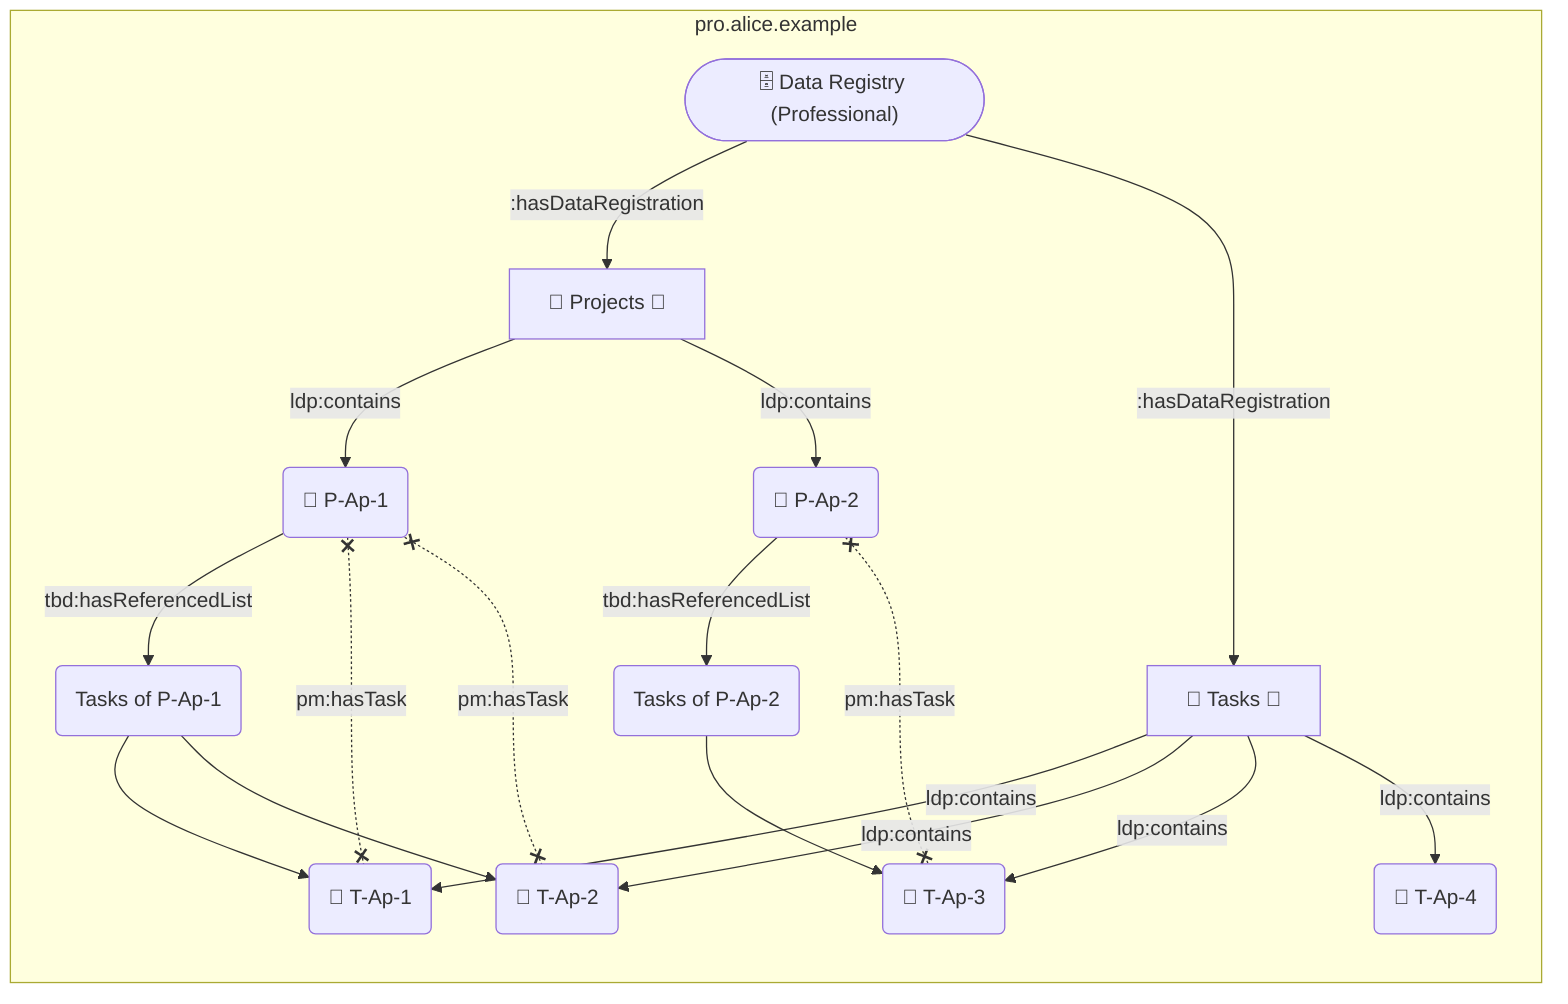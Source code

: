 flowchart LR

  AliceProRegistry(["🗄️ Data Registry (Professional)"])
  AliceProProjects["📁 Projects 🌿"]
  AliceProTasks["📁 Tasks 🌿"]
  PAp1("📄 P-Ap-1")
  PAp1RFT("Tasks of P-Ap-1")
  PAp2("📄 P-Ap-2")
  PAp2RFT("Tasks of P-Ap-2")
  TAp1("📄 T-Ap-1")
  TAp2("📄 T-Ap-2")
  TAp3("📄 T-Ap-3")
  TAp4("📄 T-Ap-4")

  subgraph pro.alice.example
    AliceProRegistry -- :hasDataRegistration --> AliceProProjects
    AliceProProjects -- ldp:contains --> PAp1
    AliceProProjects -- ldp:contains --> PAp2
    PAp1 -- tbd:hasReferencedList --> PAp1RFT
    PAp2 -- tbd:hasReferencedList --> PAp2RFT
    AliceProRegistry -- :hasDataRegistration --> AliceProTasks
    AliceProTasks -- ldp:contains --> TAp1
    AliceProTasks -- ldp:contains --> TAp2
    AliceProTasks -- ldp:contains --> TAp3
    AliceProTasks -- ldp:contains --> TAp4
    PAp1 x-. pm:hasTask .-x TAp1
    PAp1 x-. pm:hasTask .-x TAp2
    PAp2 x-. pm:hasTask .-x TAp3
    PAp1RFT --> TAp1
    PAp1RFT --> TAp2
    PAp2RFT --> TAp3
  end